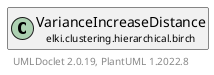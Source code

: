 @startuml
    remove .*\.(Instance|Par|Parameterizer|Factory)$
    set namespaceSeparator none
    hide empty fields
    hide empty methods

    class "<size:14>VarianceIncreaseDistance.Par\n<size:10>elki.clustering.hierarchical.birch" as elki.clustering.hierarchical.birch.VarianceIncreaseDistance.Par [[VarianceIncreaseDistance.Par.html]] {
        +make(): VarianceIncreaseDistance
    }

    interface "<size:14>Parameterizer\n<size:10>elki.utilities.optionhandling" as elki.utilities.optionhandling.Parameterizer [[../../../utilities/optionhandling/Parameterizer.html]] {
        {abstract} +make(): Object
    }
    class "<size:14>VarianceIncreaseDistance\n<size:10>elki.clustering.hierarchical.birch" as elki.clustering.hierarchical.birch.VarianceIncreaseDistance [[VarianceIncreaseDistance.html]]

    elki.utilities.optionhandling.Parameterizer <|.. elki.clustering.hierarchical.birch.VarianceIncreaseDistance.Par
    elki.clustering.hierarchical.birch.VarianceIncreaseDistance +-- elki.clustering.hierarchical.birch.VarianceIncreaseDistance.Par

    center footer UMLDoclet 2.0.19, PlantUML 1.2022.8
@enduml
